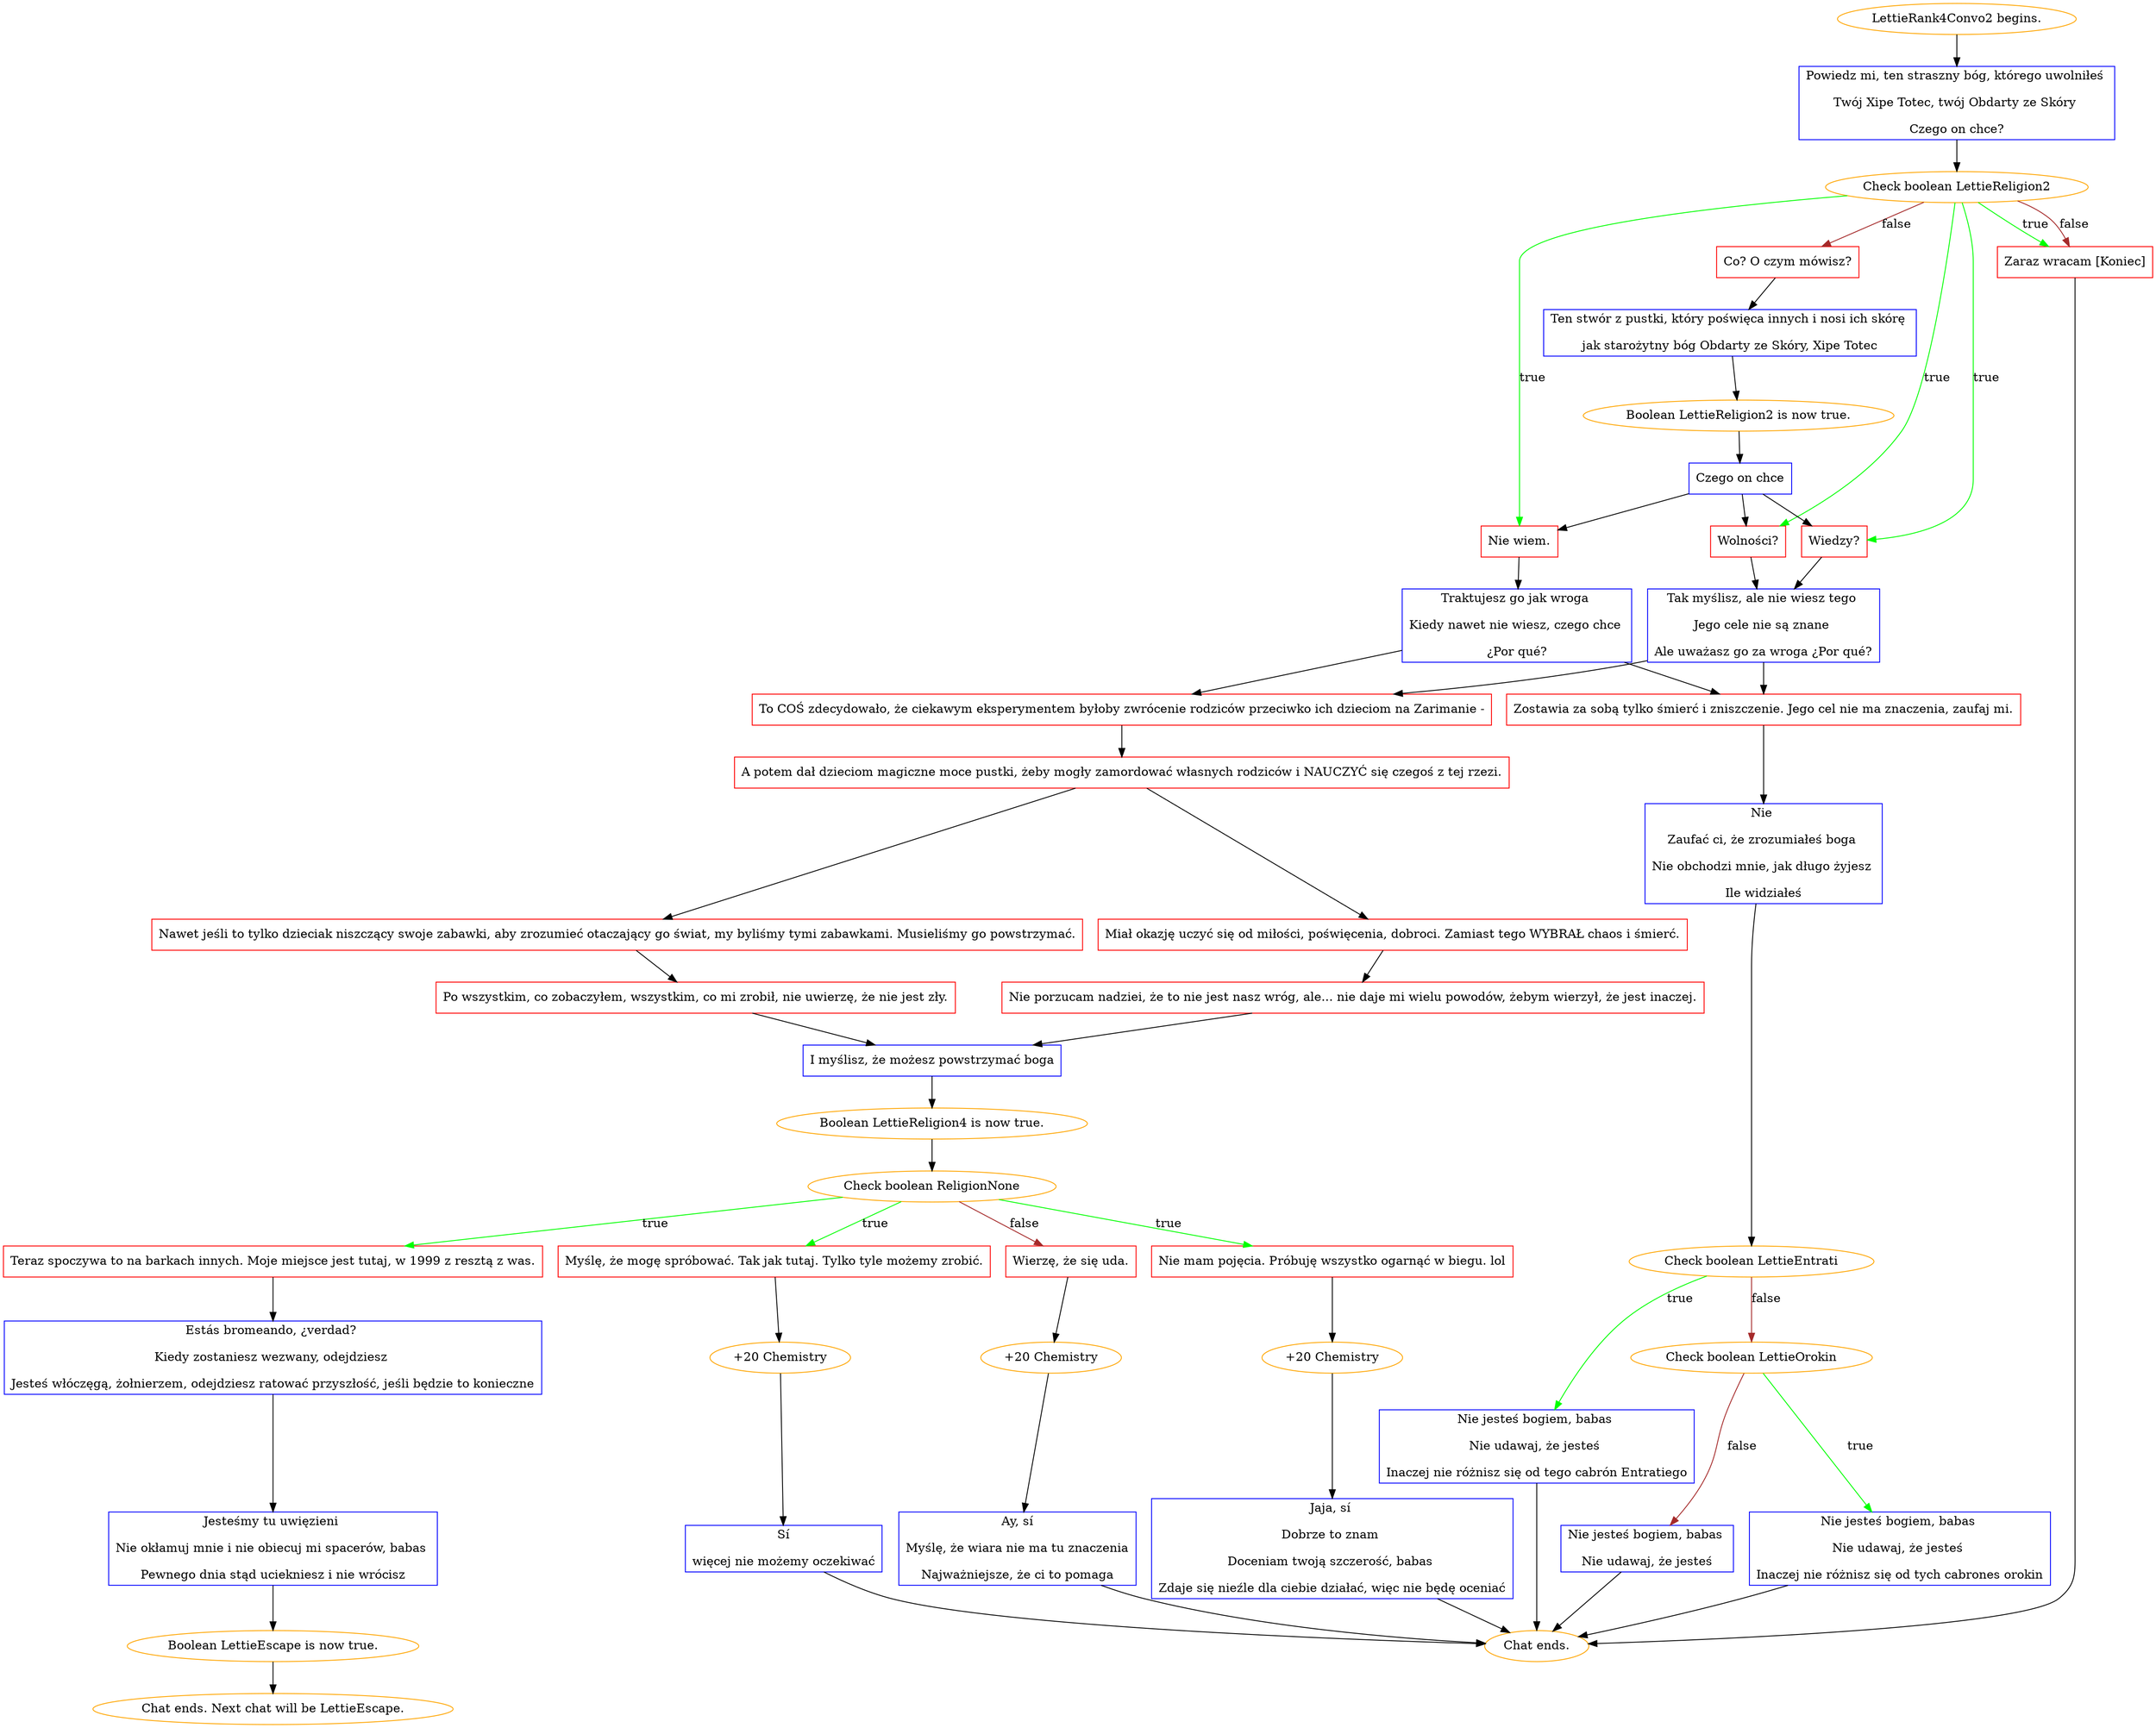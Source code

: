 digraph {
	"LettieRank4Convo2 begins." [color=orange];
		"LettieRank4Convo2 begins." -> j3950746804;
	j3950746804 [label="Powiedz mi, ten straszny bóg, którego uwolniłeś 
Twój Xipe Totec, twój Obdarty ze Skóry 
Czego on chce?",shape=box,color=blue];
		j3950746804 -> j1356677054;
	j1356677054 [label="Check boolean LettieReligion2",color=orange];
		j1356677054 -> j450018172 [label=true,color=green];
		j1356677054 -> j2633401137 [label=true,color=green];
		j1356677054 -> j3145266403 [label=true,color=green];
		j1356677054 -> j129665902 [label=true,color=green];
		j1356677054 -> j3988802140 [label=false,color=brown];
		j1356677054 -> j129665902 [label=false,color=brown];
	j450018172 [label="Wolności?",shape=box,color=red];
		j450018172 -> j3329549764;
	j2633401137 [label="Wiedzy?",shape=box,color=red];
		j2633401137 -> j3329549764;
	j3145266403 [label="Nie wiem.",shape=box,color=red];
		j3145266403 -> j1580120556;
	j129665902 [label="Zaraz wracam [Koniec]",shape=box,color=red];
		j129665902 -> "Chat ends.";
	j3988802140 [label="Co? O czym mówisz?",shape=box,color=red];
		j3988802140 -> j1470716912;
	j3329549764 [label="Tak myślisz, ale nie wiesz tego 
Jego cele nie są znane 
Ale uważasz go za wroga ¿Por qué?",shape=box,color=blue];
		j3329549764 -> j3433988047;
		j3329549764 -> j115352647;
	j1580120556 [label="Traktujesz go jak wroga 
Kiedy nawet nie wiesz, czego chce 
¿Por qué?",shape=box,color=blue];
		j1580120556 -> j3433988047;
		j1580120556 -> j115352647;
	"Chat ends." [color=orange];
	j1470716912 [label="Ten stwór z pustki, który poświęca innych i nosi ich skórę 
jak starożytny bóg Obdarty ze Skóry, Xipe Totec",shape=box,color=blue];
		j1470716912 -> j616122797;
	j3433988047 [label="To COŚ zdecydowało, że ciekawym eksperymentem byłoby zwrócenie rodziców przeciwko ich dzieciom na Zarimanie -",shape=box,color=red];
		j3433988047 -> j2160385284;
	j115352647 [label="Zostawia za sobą tylko śmierć i zniszczenie. Jego cel nie ma znaczenia, zaufaj mi.",shape=box,color=red];
		j115352647 -> j2643560778;
	j616122797 [label="Boolean LettieReligion2 is now true.",color=orange];
		j616122797 -> j3455016565;
	j2160385284 [label="A potem dał dzieciom magiczne moce pustki, żeby mogły zamordować własnych rodziców i NAUCZYĆ się czegoś z tej rzezi.",shape=box,color=red];
		j2160385284 -> j1871265938;
		j2160385284 -> j3170855397;
	j2643560778 [label="Nie 
Zaufać ci, że zrozumiałeś boga 
Nie obchodzi mnie, jak długo żyjesz 
Ile widziałeś",shape=box,color=blue];
		j2643560778 -> j2154935428;
	j3455016565 [label="Czego on chce",shape=box,color=blue];
		j3455016565 -> j450018172;
		j3455016565 -> j2633401137;
		j3455016565 -> j3145266403;
	j1871265938 [label="Miał okazję uczyć się od miłości, poświęcenia, dobroci. Zamiast tego WYBRAŁ chaos i śmierć.",shape=box,color=red];
		j1871265938 -> j733812487;
	j3170855397 [label="Nawet jeśli to tylko dzieciak niszczący swoje zabawki, aby zrozumieć otaczający go świat, my byliśmy tymi zabawkami. Musieliśmy go powstrzymać.",shape=box,color=red];
		j3170855397 -> j2141605032;
	j2154935428 [label="Check boolean LettieEntrati",color=orange];
		j2154935428 -> j2853507467 [label=true,color=green];
		j2154935428 -> j2834367091 [label=false,color=brown];
	j733812487 [label="Nie porzucam nadziei, że to nie jest nasz wróg, ale... nie daje mi wielu powodów, żebym wierzył, że jest inaczej.",shape=box,color=red];
		j733812487 -> j2080303453;
	j2141605032 [label="Po wszystkim, co zobaczyłem, wszystkim, co mi zrobił, nie uwierzę, że nie jest zły.",shape=box,color=red];
		j2141605032 -> j2080303453;
	j2853507467 [label="Nie jesteś bogiem, babas 
Nie udawaj, że jesteś 
Inaczej nie różnisz się od tego cabrón Entratiego",shape=box,color=blue];
		j2853507467 -> "Chat ends.";
	j2834367091 [label="Check boolean LettieOrokin",color=orange];
		j2834367091 -> j2326365959 [label=true,color=green];
		j2834367091 -> j422624657 [label=false,color=brown];
	j2080303453 [label="I myślisz, że możesz powstrzymać boga",shape=box,color=blue];
		j2080303453 -> j1724044313;
	j2326365959 [label="Nie jesteś bogiem, babas 
Nie udawaj, że jesteś 
Inaczej nie różnisz się od tych cabrones orokin",shape=box,color=blue];
		j2326365959 -> "Chat ends.";
	j422624657 [label="Nie jesteś bogiem, babas 
Nie udawaj, że jesteś",shape=box,color=blue];
		j422624657 -> "Chat ends.";
	j1724044313 [label="Boolean LettieReligion4 is now true.",color=orange];
		j1724044313 -> j4029075512;
	j4029075512 [label="Check boolean ReligionNone",color=orange];
		j4029075512 -> j2361172096 [label=true,color=green];
		j4029075512 -> j2174134993 [label=true,color=green];
		j4029075512 -> j2587184152 [label=true,color=green];
		j4029075512 -> j2255921838 [label=false,color=brown];
	j2361172096 [label="Nie mam pojęcia. Próbuję wszystko ogarnąć w biegu. lol",shape=box,color=red];
		j2361172096 -> j2522395157;
	j2174134993 [label="Myślę, że mogę spróbować. Tak jak tutaj. Tylko tyle możemy zrobić.",shape=box,color=red];
		j2174134993 -> j2404646562;
	j2587184152 [label="Teraz spoczywa to na barkach innych. Moje miejsce jest tutaj, w 1999 z resztą z was.",shape=box,color=red];
		j2587184152 -> j1372152213;
	j2255921838 [label="Wierzę, że się uda.",shape=box,color=red];
		j2255921838 -> j1528201887;
	j2522395157 [label="+20 Chemistry",color=orange];
		j2522395157 -> j2111876570;
	j2404646562 [label="+20 Chemistry",color=orange];
		j2404646562 -> j3582787716;
	j1372152213 [label="Estás bromeando, ¿verdad? 
Kiedy zostaniesz wezwany, odejdziesz 
Jesteś włóczęgą, żołnierzem, odejdziesz ratować przyszłość, jeśli będzie to konieczne",shape=box,color=blue];
		j1372152213 -> j766256873;
	j1528201887 [label="+20 Chemistry",color=orange];
		j1528201887 -> j1312058263;
	j2111876570 [label="Jaja, sí 
Dobrze to znam 
Doceniam twoją szczerość, babas 
Zdaje się nieźle dla ciebie działać, więc nie będę oceniać",shape=box,color=blue];
		j2111876570 -> "Chat ends.";
	j3582787716 [label="Sí
więcej nie możemy oczekiwać",shape=box,color=blue];
		j3582787716 -> "Chat ends.";
	j766256873 [label="Jesteśmy tu uwięzieni 
Nie okłamuj mnie i nie obiecuj mi spacerów, babas 
Pewnego dnia stąd uciekniesz i nie wrócisz",shape=box,color=blue];
		j766256873 -> j1464801759;
	j1312058263 [label="Ay, sí
Myślę, że wiara nie ma tu znaczenia
Najważniejsze, że ci to pomaga",shape=box,color=blue];
		j1312058263 -> "Chat ends.";
	j1464801759 [label="Boolean LettieEscape is now true.",color=orange];
		j1464801759 -> "Chat ends. Next chat will be LettieEscape.";
	"Chat ends. Next chat will be LettieEscape." [color=orange];
}